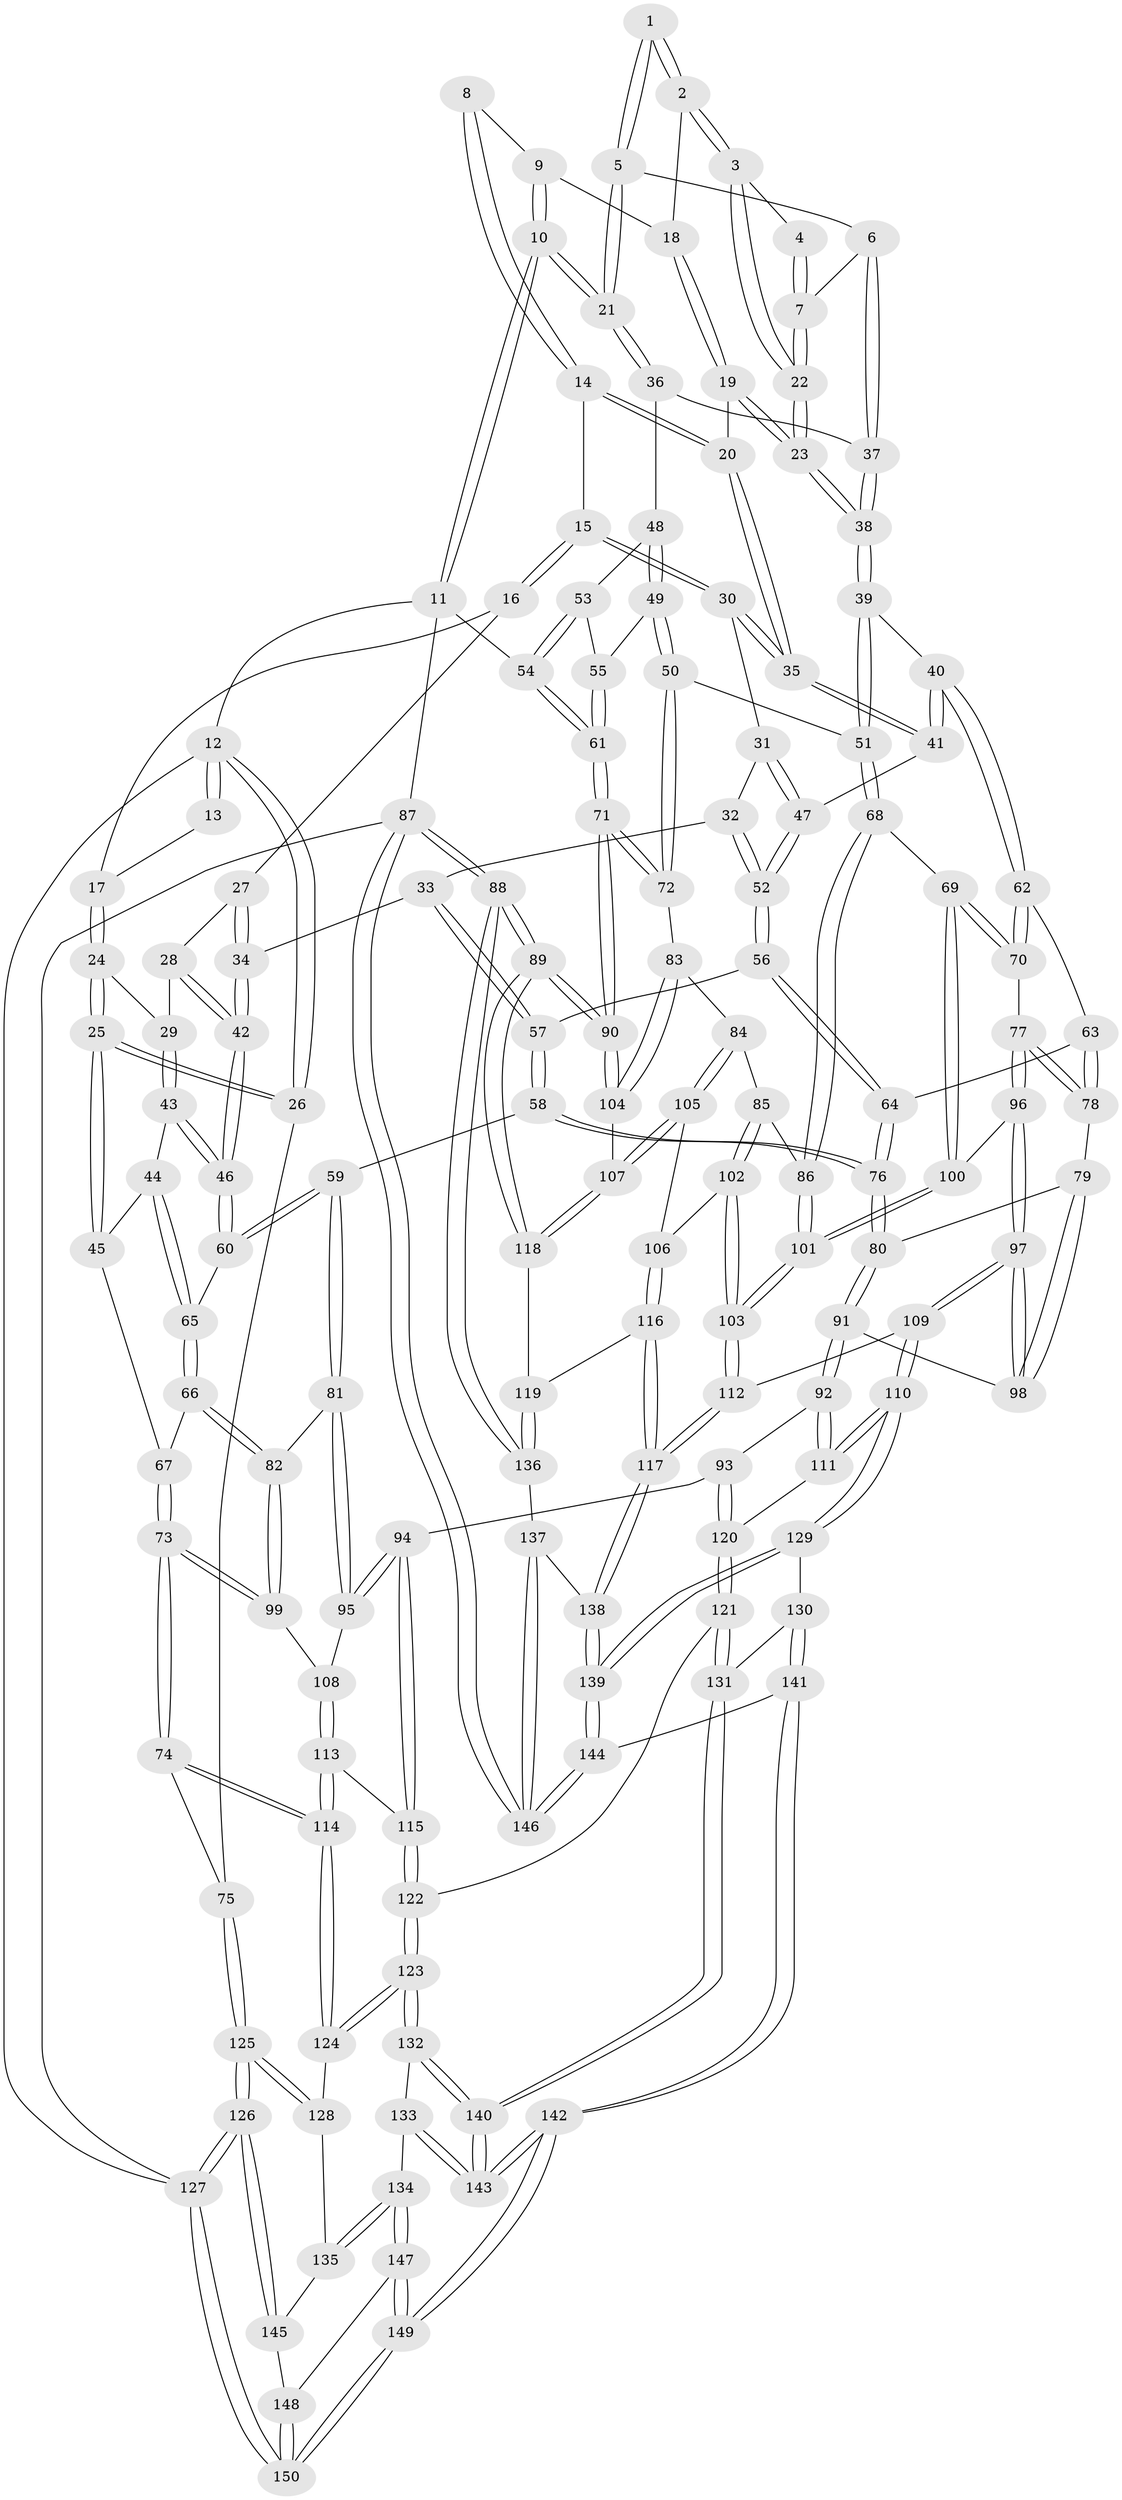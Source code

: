 // Generated by graph-tools (version 1.1) at 2025/27/03/09/25 03:27:03]
// undirected, 150 vertices, 372 edges
graph export_dot {
graph [start="1"]
  node [color=gray90,style=filled];
  1 [pos="+0.772067879761999+0.028875529232492453"];
  2 [pos="+0.6289450688757844+0"];
  3 [pos="+0.6678099756950787+0.04868428619396994"];
  4 [pos="+0.7405136090144998+0.04169576572461463"];
  5 [pos="+0.8524595662950861+0.02544957177601978"];
  6 [pos="+0.8347656687171222+0.05373890318272387"];
  7 [pos="+0.7100294235841645+0.11179738933396692"];
  8 [pos="+0.4527490475002036+0"];
  9 [pos="+0.5451651894612499+0"];
  10 [pos="+1+0"];
  11 [pos="+1+0"];
  12 [pos="+0+0"];
  13 [pos="+0.04126726779285733+0"];
  14 [pos="+0.4370069509970702+0"];
  15 [pos="+0.3964756612205647+0"];
  16 [pos="+0.2665350634468382+0.06147603409177973"];
  17 [pos="+0.16148450159826175+0.04577218868655943"];
  18 [pos="+0.6257432262437271+0"];
  19 [pos="+0.5813682408373835+0.10692329825503402"];
  20 [pos="+0.5598317883162317+0.11578441684386008"];
  21 [pos="+1+0"];
  22 [pos="+0.6906593532308184+0.12312539433095104"];
  23 [pos="+0.6833040059677958+0.15427998190781955"];
  24 [pos="+0.15555000057740237+0.059447817344816314"];
  25 [pos="+0+0.16652145503666183"];
  26 [pos="+0+0.1551455716679041"];
  27 [pos="+0.2632057771353026+0.10301807429339094"];
  28 [pos="+0.2118302820494084+0.1420089095076503"];
  29 [pos="+0.16092207027940691+0.13541824389978724"];
  30 [pos="+0.4094356083942838+0.0824514794553747"];
  31 [pos="+0.39262262303346906+0.1256420767405368"];
  32 [pos="+0.33872792719454375+0.18987089326743267"];
  33 [pos="+0.3202897041766968+0.20336848056744428"];
  34 [pos="+0.30411112324391504+0.20486417012316444"];
  35 [pos="+0.5266636272551727+0.15243234605277958"];
  36 [pos="+0.8459546795249837+0.20145947990751895"];
  37 [pos="+0.8089461497841202+0.18471363822063874"];
  38 [pos="+0.6946136229037657+0.2283025807991295"];
  39 [pos="+0.6935802116032865+0.23044260701022823"];
  40 [pos="+0.6597843914843661+0.2531580138598926"];
  41 [pos="+0.5426132827812041+0.2180369457444722"];
  42 [pos="+0.2926282249462208+0.21032483716156244"];
  43 [pos="+0.11775266027744033+0.22777650245964334"];
  44 [pos="+0.11715912612698758+0.22795947076622794"];
  45 [pos="+0.07029607412625893+0.2353489691293129"];
  46 [pos="+0.22851635880208976+0.26684449524852527"];
  47 [pos="+0.482764598883292+0.2581212930142198"];
  48 [pos="+0.8721012132905841+0.22253958312702166"];
  49 [pos="+0.901000030614674+0.29304389571438255"];
  50 [pos="+0.8979262669837258+0.34788892428998186"];
  51 [pos="+0.795625507460582+0.3251832271828276"];
  52 [pos="+0.47414156323343354+0.2707258513484714"];
  53 [pos="+1+0.020527017336243833"];
  54 [pos="+1+0"];
  55 [pos="+0.9362975270438684+0.2612821116667156"];
  56 [pos="+0.45357604363475446+0.3262416239128835"];
  57 [pos="+0.3379196838815381+0.23490998602101007"];
  58 [pos="+0.34611317246167816+0.39709019618294034"];
  59 [pos="+0.32816862820605047+0.3971376344091991"];
  60 [pos="+0.24044100813229832+0.31655231881518076"];
  61 [pos="+1+0.23935888230049235"];
  62 [pos="+0.6419557543173932+0.3183563397540969"];
  63 [pos="+0.4685397221200275+0.34694662253445835"];
  64 [pos="+0.4523661380989648+0.3424059309487302"];
  65 [pos="+0.1606680766505724+0.391421835963298"];
  66 [pos="+0.13759012468482643+0.4281949055758756"];
  67 [pos="+0.08059429890701238+0.3329318320364622"];
  68 [pos="+0.7099873442198212+0.44214294212082245"];
  69 [pos="+0.7097557314971089+0.4421224696372399"];
  70 [pos="+0.647474416015133+0.4185512816367056"];
  71 [pos="+1+0.3589338044212346"];
  72 [pos="+0.9044140345233562+0.35794188573184593"];
  73 [pos="+0+0.4996645536952776"];
  74 [pos="+0+0.5016056566559541"];
  75 [pos="+0+0.500199460948103"];
  76 [pos="+0.3934662642633135+0.40724375616133623"];
  77 [pos="+0.6258040115173488+0.4333516412434536"];
  78 [pos="+0.5907330446011585+0.433051934652416"];
  79 [pos="+0.5442490452598368+0.45888902437946316"];
  80 [pos="+0.4188894528993758+0.4717152679492474"];
  81 [pos="+0.2276220555188826+0.4872421392585849"];
  82 [pos="+0.1356132063481293+0.4471854749653302"];
  83 [pos="+0.8794194007287306+0.45096074716222795"];
  84 [pos="+0.8687994107028197+0.45673200171526057"];
  85 [pos="+0.7572576326532525+0.46441577955713875"];
  86 [pos="+0.7423350116186573+0.45944301915014546"];
  87 [pos="+1+1"];
  88 [pos="+1+1"];
  89 [pos="+1+0.6709840669304763"];
  90 [pos="+1+0.5550103421152606"];
  91 [pos="+0.42001612870903166+0.5213144464008084"];
  92 [pos="+0.3926471668135601+0.564292060292152"];
  93 [pos="+0.30100213765467027+0.6050899705028715"];
  94 [pos="+0.2711214788709906+0.6046810319403999"];
  95 [pos="+0.23495524429835912+0.5144820471483381"];
  96 [pos="+0.600997550394545+0.5710343543842399"];
  97 [pos="+0.5737510073599624+0.5952232885813149"];
  98 [pos="+0.5301452232265867+0.5629314689480571"];
  99 [pos="+0.03340424204612867+0.505666131121615"];
  100 [pos="+0.6806117127492146+0.5734503375946735"];
  101 [pos="+0.716768358937824+0.5939758760943253"];
  102 [pos="+0.7810690573321518+0.6014113640203783"];
  103 [pos="+0.7380627924097106+0.6132866377012802"];
  104 [pos="+0.9661576894806815+0.5382944813682576"];
  105 [pos="+0.8179832584812562+0.5942837272372175"];
  106 [pos="+0.7891065947034811+0.6024178593493926"];
  107 [pos="+0.9003436265186615+0.62714771835549"];
  108 [pos="+0.10135634166472186+0.5876269559337213"];
  109 [pos="+0.5615173781865964+0.7212489787823559"];
  110 [pos="+0.555552774230619+0.7335468846762413"];
  111 [pos="+0.4723084645420229+0.6957672100692243"];
  112 [pos="+0.7201304476287385+0.6524341403389914"];
  113 [pos="+0.1390962151138907+0.6493364066747556"];
  114 [pos="+0.10805446702659095+0.708571755042246"];
  115 [pos="+0.25397999850838493+0.6223010689482318"];
  116 [pos="+0.8280789271258897+0.7468457465160774"];
  117 [pos="+0.7812385053429324+0.7776815626787412"];
  118 [pos="+0.9153483984945595+0.6934878955076087"];
  119 [pos="+0.8928093438542566+0.7311286956831605"];
  120 [pos="+0.37261855151408907+0.7165599095654573"];
  121 [pos="+0.33051175426226626+0.7915970791313953"];
  122 [pos="+0.2626209731348566+0.7858666817986227"];
  123 [pos="+0.23060726451788666+0.8061562766611349"];
  124 [pos="+0.10797799336750269+0.7088363462524526"];
  125 [pos="+0+0.8536797388827198"];
  126 [pos="+0+0.8719766387745432"];
  127 [pos="+0+1"];
  128 [pos="+0.09478450090413887+0.7193954919838197"];
  129 [pos="+0.563146462448793+0.7804036788133676"];
  130 [pos="+0.43429784845651725+0.8375817478652192"];
  131 [pos="+0.3799194112838237+0.8399907862438469"];
  132 [pos="+0.21424303332400582+0.8440541797859764"];
  133 [pos="+0.19876750856070544+0.8616444349925785"];
  134 [pos="+0.19003675485019633+0.866470110630412"];
  135 [pos="+0.10726876544366216+0.8671689658733833"];
  136 [pos="+0.9705219779170652+0.8501280131834089"];
  137 [pos="+0.8454852973442654+0.8809106591729707"];
  138 [pos="+0.7285804379551086+0.862333007451559"];
  139 [pos="+0.6665329420584717+0.9022048541824532"];
  140 [pos="+0.3428855596786324+0.9352254074214974"];
  141 [pos="+0.48528711492574905+1"];
  142 [pos="+0.3606348038496016+1"];
  143 [pos="+0.34445406127013617+1"];
  144 [pos="+0.6380805415390894+1"];
  145 [pos="+0.08753271419249584+0.8772816465193909"];
  146 [pos="+1+1"];
  147 [pos="+0.17132673071156065+0.9712794614149086"];
  148 [pos="+0.1039547598367325+0.9536301494899051"];
  149 [pos="+0.2747834971637647+1"];
  150 [pos="+0+1"];
  1 -- 2;
  1 -- 2;
  1 -- 5;
  1 -- 5;
  2 -- 3;
  2 -- 3;
  2 -- 18;
  3 -- 4;
  3 -- 22;
  3 -- 22;
  4 -- 7;
  4 -- 7;
  5 -- 6;
  5 -- 21;
  5 -- 21;
  6 -- 7;
  6 -- 37;
  6 -- 37;
  7 -- 22;
  7 -- 22;
  8 -- 9;
  8 -- 14;
  8 -- 14;
  9 -- 10;
  9 -- 10;
  9 -- 18;
  10 -- 11;
  10 -- 11;
  10 -- 21;
  10 -- 21;
  11 -- 12;
  11 -- 54;
  11 -- 87;
  12 -- 13;
  12 -- 13;
  12 -- 26;
  12 -- 26;
  12 -- 127;
  13 -- 17;
  14 -- 15;
  14 -- 20;
  14 -- 20;
  15 -- 16;
  15 -- 16;
  15 -- 30;
  15 -- 30;
  16 -- 17;
  16 -- 27;
  17 -- 24;
  17 -- 24;
  18 -- 19;
  18 -- 19;
  19 -- 20;
  19 -- 23;
  19 -- 23;
  20 -- 35;
  20 -- 35;
  21 -- 36;
  21 -- 36;
  22 -- 23;
  22 -- 23;
  23 -- 38;
  23 -- 38;
  24 -- 25;
  24 -- 25;
  24 -- 29;
  25 -- 26;
  25 -- 26;
  25 -- 45;
  25 -- 45;
  26 -- 75;
  27 -- 28;
  27 -- 34;
  27 -- 34;
  28 -- 29;
  28 -- 42;
  28 -- 42;
  29 -- 43;
  29 -- 43;
  30 -- 31;
  30 -- 35;
  30 -- 35;
  31 -- 32;
  31 -- 47;
  31 -- 47;
  32 -- 33;
  32 -- 52;
  32 -- 52;
  33 -- 34;
  33 -- 57;
  33 -- 57;
  34 -- 42;
  34 -- 42;
  35 -- 41;
  35 -- 41;
  36 -- 37;
  36 -- 48;
  37 -- 38;
  37 -- 38;
  38 -- 39;
  38 -- 39;
  39 -- 40;
  39 -- 51;
  39 -- 51;
  40 -- 41;
  40 -- 41;
  40 -- 62;
  40 -- 62;
  41 -- 47;
  42 -- 46;
  42 -- 46;
  43 -- 44;
  43 -- 46;
  43 -- 46;
  44 -- 45;
  44 -- 65;
  44 -- 65;
  45 -- 67;
  46 -- 60;
  46 -- 60;
  47 -- 52;
  47 -- 52;
  48 -- 49;
  48 -- 49;
  48 -- 53;
  49 -- 50;
  49 -- 50;
  49 -- 55;
  50 -- 51;
  50 -- 72;
  50 -- 72;
  51 -- 68;
  51 -- 68;
  52 -- 56;
  52 -- 56;
  53 -- 54;
  53 -- 54;
  53 -- 55;
  54 -- 61;
  54 -- 61;
  55 -- 61;
  55 -- 61;
  56 -- 57;
  56 -- 64;
  56 -- 64;
  57 -- 58;
  57 -- 58;
  58 -- 59;
  58 -- 76;
  58 -- 76;
  59 -- 60;
  59 -- 60;
  59 -- 81;
  59 -- 81;
  60 -- 65;
  61 -- 71;
  61 -- 71;
  62 -- 63;
  62 -- 70;
  62 -- 70;
  63 -- 64;
  63 -- 78;
  63 -- 78;
  64 -- 76;
  64 -- 76;
  65 -- 66;
  65 -- 66;
  66 -- 67;
  66 -- 82;
  66 -- 82;
  67 -- 73;
  67 -- 73;
  68 -- 69;
  68 -- 86;
  68 -- 86;
  69 -- 70;
  69 -- 70;
  69 -- 100;
  69 -- 100;
  70 -- 77;
  71 -- 72;
  71 -- 72;
  71 -- 90;
  71 -- 90;
  72 -- 83;
  73 -- 74;
  73 -- 74;
  73 -- 99;
  73 -- 99;
  74 -- 75;
  74 -- 114;
  74 -- 114;
  75 -- 125;
  75 -- 125;
  76 -- 80;
  76 -- 80;
  77 -- 78;
  77 -- 78;
  77 -- 96;
  77 -- 96;
  78 -- 79;
  79 -- 80;
  79 -- 98;
  79 -- 98;
  80 -- 91;
  80 -- 91;
  81 -- 82;
  81 -- 95;
  81 -- 95;
  82 -- 99;
  82 -- 99;
  83 -- 84;
  83 -- 104;
  83 -- 104;
  84 -- 85;
  84 -- 105;
  84 -- 105;
  85 -- 86;
  85 -- 102;
  85 -- 102;
  86 -- 101;
  86 -- 101;
  87 -- 88;
  87 -- 88;
  87 -- 146;
  87 -- 146;
  87 -- 127;
  88 -- 89;
  88 -- 89;
  88 -- 136;
  88 -- 136;
  89 -- 90;
  89 -- 90;
  89 -- 118;
  89 -- 118;
  90 -- 104;
  90 -- 104;
  91 -- 92;
  91 -- 92;
  91 -- 98;
  92 -- 93;
  92 -- 111;
  92 -- 111;
  93 -- 94;
  93 -- 120;
  93 -- 120;
  94 -- 95;
  94 -- 95;
  94 -- 115;
  94 -- 115;
  95 -- 108;
  96 -- 97;
  96 -- 97;
  96 -- 100;
  97 -- 98;
  97 -- 98;
  97 -- 109;
  97 -- 109;
  99 -- 108;
  100 -- 101;
  100 -- 101;
  101 -- 103;
  101 -- 103;
  102 -- 103;
  102 -- 103;
  102 -- 106;
  103 -- 112;
  103 -- 112;
  104 -- 107;
  105 -- 106;
  105 -- 107;
  105 -- 107;
  106 -- 116;
  106 -- 116;
  107 -- 118;
  107 -- 118;
  108 -- 113;
  108 -- 113;
  109 -- 110;
  109 -- 110;
  109 -- 112;
  110 -- 111;
  110 -- 111;
  110 -- 129;
  110 -- 129;
  111 -- 120;
  112 -- 117;
  112 -- 117;
  113 -- 114;
  113 -- 114;
  113 -- 115;
  114 -- 124;
  114 -- 124;
  115 -- 122;
  115 -- 122;
  116 -- 117;
  116 -- 117;
  116 -- 119;
  117 -- 138;
  117 -- 138;
  118 -- 119;
  119 -- 136;
  119 -- 136;
  120 -- 121;
  120 -- 121;
  121 -- 122;
  121 -- 131;
  121 -- 131;
  122 -- 123;
  122 -- 123;
  123 -- 124;
  123 -- 124;
  123 -- 132;
  123 -- 132;
  124 -- 128;
  125 -- 126;
  125 -- 126;
  125 -- 128;
  125 -- 128;
  126 -- 127;
  126 -- 127;
  126 -- 145;
  126 -- 145;
  127 -- 150;
  127 -- 150;
  128 -- 135;
  129 -- 130;
  129 -- 139;
  129 -- 139;
  130 -- 131;
  130 -- 141;
  130 -- 141;
  131 -- 140;
  131 -- 140;
  132 -- 133;
  132 -- 140;
  132 -- 140;
  133 -- 134;
  133 -- 143;
  133 -- 143;
  134 -- 135;
  134 -- 135;
  134 -- 147;
  134 -- 147;
  135 -- 145;
  136 -- 137;
  137 -- 138;
  137 -- 146;
  137 -- 146;
  138 -- 139;
  138 -- 139;
  139 -- 144;
  139 -- 144;
  140 -- 143;
  140 -- 143;
  141 -- 142;
  141 -- 142;
  141 -- 144;
  142 -- 143;
  142 -- 143;
  142 -- 149;
  142 -- 149;
  144 -- 146;
  144 -- 146;
  145 -- 148;
  147 -- 148;
  147 -- 149;
  147 -- 149;
  148 -- 150;
  148 -- 150;
  149 -- 150;
  149 -- 150;
}

